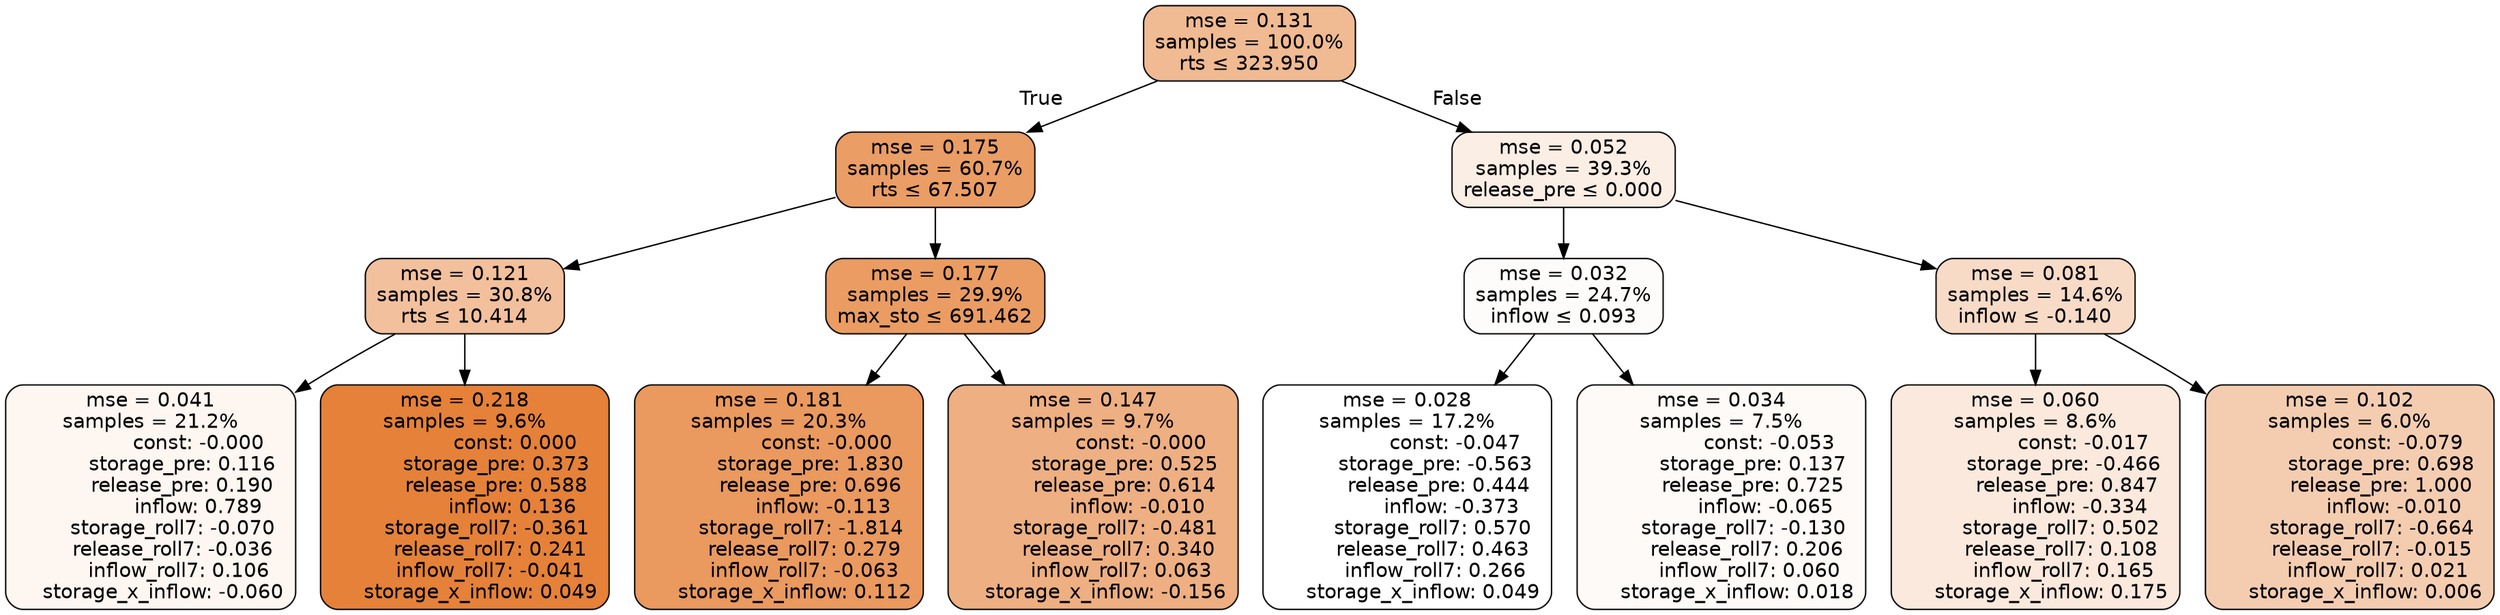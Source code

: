 digraph tree {
bgcolor="transparent"
node [shape=rectangle, style="filled, rounded", color="black", fontname=helvetica] ;
edge [fontname=helvetica] ;
	"0" [label="mse = 0.131
samples = 100.0%
rts &le; 323.950", fillcolor="#f0ba92"]
	"1" [label="mse = 0.175
samples = 60.7%
rts &le; 67.507", fillcolor="#ea9d65"]
	"2" [label="mse = 0.121
samples = 30.8%
rts &le; 10.414", fillcolor="#f2c09d"]
	"3" [label="mse = 0.041
samples = 21.2%
               const: -0.000
          storage_pre: 0.116
          release_pre: 0.190
               inflow: 0.789
       storage_roll7: -0.070
       release_roll7: -0.036
         inflow_roll7: 0.106
    storage_x_inflow: -0.060", fillcolor="#fdf6f1"]
	"4" [label="mse = 0.218
samples = 9.6%
                const: 0.000
          storage_pre: 0.373
          release_pre: 0.588
               inflow: 0.136
       storage_roll7: -0.361
        release_roll7: 0.241
        inflow_roll7: -0.041
     storage_x_inflow: 0.049", fillcolor="#e58139"]
	"5" [label="mse = 0.177
samples = 29.9%
max_sto &le; 691.462", fillcolor="#ea9c63"]
	"6" [label="mse = 0.181
samples = 20.3%
               const: -0.000
          storage_pre: 1.830
          release_pre: 0.696
              inflow: -0.113
       storage_roll7: -1.814
        release_roll7: 0.279
        inflow_roll7: -0.063
     storage_x_inflow: 0.112", fillcolor="#ea995f"]
	"7" [label="mse = 0.147
samples = 9.7%
               const: -0.000
          storage_pre: 0.525
          release_pre: 0.614
              inflow: -0.010
       storage_roll7: -0.481
        release_roll7: 0.340
         inflow_roll7: 0.063
    storage_x_inflow: -0.156", fillcolor="#eeaf82"]
	"8" [label="mse = 0.052
samples = 39.3%
release_pre &le; 0.000", fillcolor="#fbeee5"]
	"9" [label="mse = 0.032
samples = 24.7%
inflow &le; 0.093", fillcolor="#fefcfa"]
	"10" [label="mse = 0.028
samples = 17.2%
               const: -0.047
         storage_pre: -0.563
          release_pre: 0.444
              inflow: -0.373
        storage_roll7: 0.570
        release_roll7: 0.463
         inflow_roll7: 0.266
     storage_x_inflow: 0.049", fillcolor="#ffffff"]
	"11" [label="mse = 0.034
samples = 7.5%
               const: -0.053
          storage_pre: 0.137
          release_pre: 0.725
              inflow: -0.065
       storage_roll7: -0.130
        release_roll7: 0.206
         inflow_roll7: 0.060
     storage_x_inflow: 0.018", fillcolor="#fefaf7"]
	"12" [label="mse = 0.081
samples = 14.6%
inflow &le; -0.140", fillcolor="#f7dbc7"]
	"13" [label="mse = 0.060
samples = 8.6%
               const: -0.017
         storage_pre: -0.466
          release_pre: 0.847
              inflow: -0.334
        storage_roll7: 0.502
        release_roll7: 0.108
         inflow_roll7: 0.165
     storage_x_inflow: 0.175", fillcolor="#fae9dc"]
	"14" [label="mse = 0.102
samples = 6.0%
               const: -0.079
          storage_pre: 0.698
          release_pre: 1.000
              inflow: -0.010
       storage_roll7: -0.664
       release_roll7: -0.015
         inflow_roll7: 0.021
     storage_x_inflow: 0.006", fillcolor="#f4cdb1"]

	"0" -> "1" [labeldistance=2.5, labelangle=45, headlabel="True"]
	"1" -> "2"
	"2" -> "3"
	"2" -> "4"
	"1" -> "5"
	"5" -> "6"
	"5" -> "7"
	"0" -> "8" [labeldistance=2.5, labelangle=-45, headlabel="False"]
	"8" -> "9"
	"9" -> "10"
	"9" -> "11"
	"8" -> "12"
	"12" -> "13"
	"12" -> "14"
}